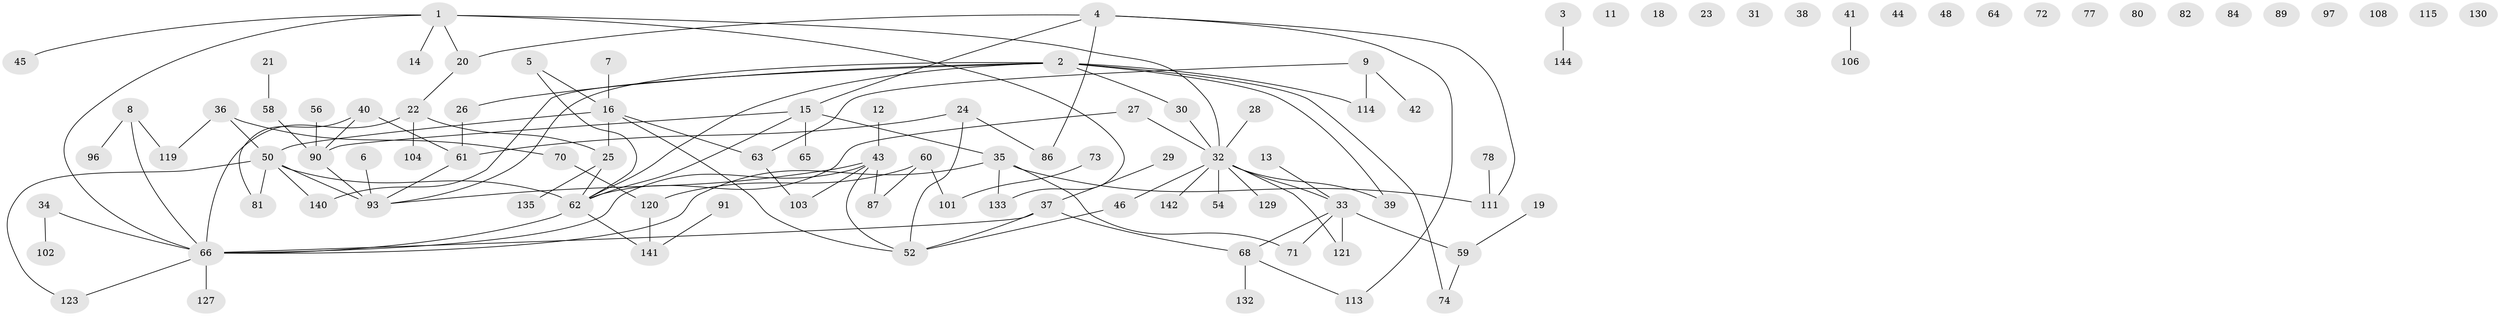 // Generated by graph-tools (version 1.1) at 2025/23/03/03/25 07:23:25]
// undirected, 102 vertices, 115 edges
graph export_dot {
graph [start="1"]
  node [color=gray90,style=filled];
  1 [super="+83"];
  2 [super="+55"];
  3;
  4 [super="+10"];
  5 [super="+51"];
  6;
  7;
  8 [super="+99"];
  9 [super="+136"];
  11 [super="+137"];
  12 [super="+109"];
  13;
  14;
  15 [super="+76"];
  16 [super="+17"];
  18;
  19 [super="+128"];
  20;
  21;
  22 [super="+92"];
  23;
  24 [super="+100"];
  25 [super="+53"];
  26 [super="+134"];
  27 [super="+79"];
  28;
  29 [super="+75"];
  30;
  31;
  32 [super="+47"];
  33 [super="+69"];
  34;
  35 [super="+116"];
  36 [super="+88"];
  37 [super="+126"];
  38;
  39 [super="+110"];
  40 [super="+49"];
  41;
  42 [super="+143"];
  43 [super="+57"];
  44;
  45;
  46;
  48;
  50 [super="+107"];
  52 [super="+94"];
  54;
  56 [super="+105"];
  58;
  59 [super="+95"];
  60;
  61 [super="+85"];
  62 [super="+117"];
  63 [super="+67"];
  64;
  65;
  66 [super="+124"];
  68 [super="+118"];
  70;
  71;
  72 [super="+98"];
  73 [super="+122"];
  74;
  77;
  78;
  80;
  81;
  82;
  84;
  86;
  87 [super="+138"];
  89;
  90 [super="+139"];
  91;
  93 [super="+112"];
  96;
  97;
  101;
  102;
  103;
  104;
  106;
  108;
  111;
  113 [super="+131"];
  114;
  115;
  119;
  120;
  121;
  123 [super="+125"];
  127;
  129;
  130;
  132;
  133;
  135;
  140;
  141;
  142;
  144;
  1 -- 20;
  1 -- 32;
  1 -- 133;
  1 -- 66;
  1 -- 45;
  1 -- 14;
  2 -- 62;
  2 -- 74;
  2 -- 93;
  2 -- 140;
  2 -- 30;
  2 -- 114;
  2 -- 39;
  2 -- 26;
  3 -- 144;
  4 -- 86;
  4 -- 111;
  4 -- 20;
  4 -- 15;
  4 -- 113;
  5 -- 16;
  5 -- 62;
  6 -- 93;
  7 -- 16;
  8 -- 96;
  8 -- 119;
  8 -- 66;
  9 -- 63;
  9 -- 114;
  9 -- 42;
  12 -- 43;
  13 -- 33;
  15 -- 35;
  15 -- 65;
  15 -- 90;
  15 -- 62;
  16 -- 63;
  16 -- 50;
  16 -- 52;
  16 -- 25;
  19 -- 59;
  20 -- 22;
  21 -- 58;
  22 -- 104;
  22 -- 25;
  22 -- 66;
  24 -- 52;
  24 -- 61;
  24 -- 86;
  25 -- 135;
  25 -- 62;
  26 -- 61;
  27 -- 32;
  27 -- 62;
  28 -- 32;
  29 -- 37;
  30 -- 32;
  32 -- 142;
  32 -- 129;
  32 -- 46;
  32 -- 54;
  32 -- 121;
  32 -- 39;
  32 -- 33;
  33 -- 59;
  33 -- 68;
  33 -- 121;
  33 -- 71;
  34 -- 66;
  34 -- 102;
  35 -- 71;
  35 -- 133;
  35 -- 66;
  35 -- 111;
  36 -- 70;
  36 -- 119;
  36 -- 50;
  37 -- 66;
  37 -- 68;
  37 -- 52;
  40 -- 81;
  40 -- 61;
  40 -- 90;
  41 -- 106;
  43 -- 93;
  43 -- 103;
  43 -- 87;
  43 -- 66;
  43 -- 52;
  46 -- 52;
  50 -- 81;
  50 -- 123;
  50 -- 140;
  50 -- 93;
  50 -- 62;
  56 -- 90;
  58 -- 90;
  59 -- 74;
  60 -- 87;
  60 -- 101;
  60 -- 120;
  61 -- 93;
  62 -- 66;
  62 -- 141;
  63 -- 103;
  66 -- 123;
  66 -- 127;
  68 -- 132;
  68 -- 113;
  70 -- 120;
  73 -- 101;
  78 -- 111;
  90 -- 93;
  91 -- 141;
  120 -- 141;
}
